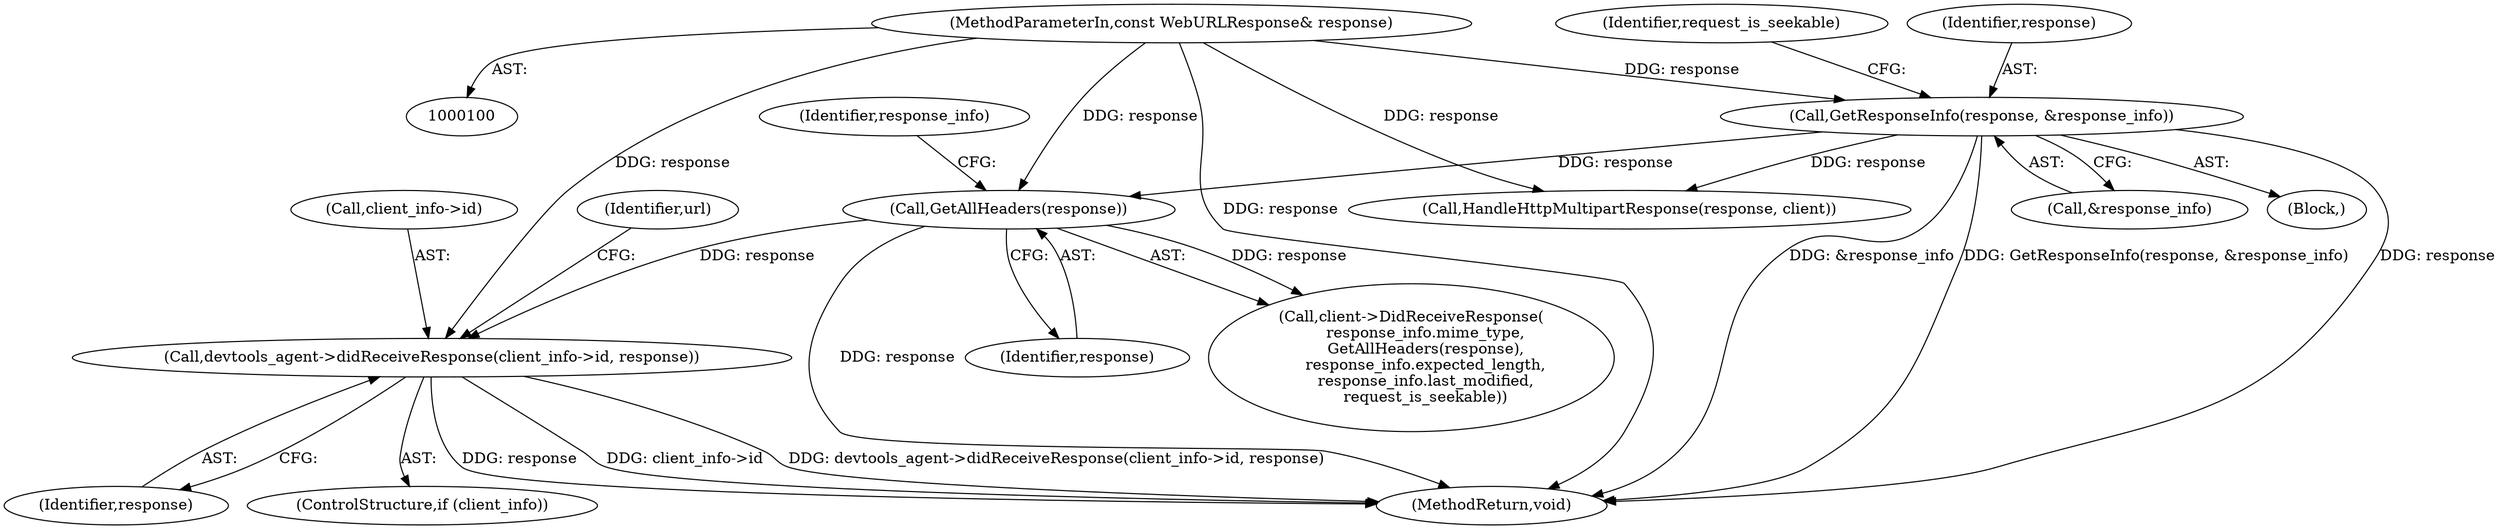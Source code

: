 digraph "0_Chrome_ea3d1d84be3d6f97bf50e76511c9e26af6895533_45@API" {
"1000236" [label="(Call,devtools_agent->didReceiveResponse(client_info->id, response))"];
"1000213" [label="(Call,GetAllHeaders(response))"];
"1000122" [label="(Call,GetResponseInfo(response, &response_info))"];
"1000102" [label="(MethodParameterIn,const WebURLResponse& response)"];
"1000103" [label="(Block,)"];
"1000128" [label="(Identifier,request_is_seekable)"];
"1000214" [label="(Identifier,response)"];
"1000243" [label="(Identifier,url)"];
"1000237" [label="(Call,client_info->id)"];
"1000124" [label="(Call,&response_info)"];
"1000213" [label="(Call,GetAllHeaders(response))"];
"1000123" [label="(Identifier,response)"];
"1000122" [label="(Call,GetResponseInfo(response, &response_info))"];
"1000216" [label="(Identifier,response_info)"];
"1000240" [label="(Identifier,response)"];
"1000234" [label="(ControlStructure,if (client_info))"];
"1000274" [label="(MethodReturn,void)"];
"1000209" [label="(Call,client->DidReceiveResponse(\n      response_info.mime_type,\n      GetAllHeaders(response),\n      response_info.expected_length,\n      response_info.last_modified,\n      request_is_seekable))"];
"1000102" [label="(MethodParameterIn,const WebURLResponse& response)"];
"1000236" [label="(Call,devtools_agent->didReceiveResponse(client_info->id, response))"];
"1000138" [label="(Call,HandleHttpMultipartResponse(response, client))"];
"1000236" -> "1000234"  [label="AST: "];
"1000236" -> "1000240"  [label="CFG: "];
"1000237" -> "1000236"  [label="AST: "];
"1000240" -> "1000236"  [label="AST: "];
"1000243" -> "1000236"  [label="CFG: "];
"1000236" -> "1000274"  [label="DDG: client_info->id"];
"1000236" -> "1000274"  [label="DDG: devtools_agent->didReceiveResponse(client_info->id, response)"];
"1000236" -> "1000274"  [label="DDG: response"];
"1000213" -> "1000236"  [label="DDG: response"];
"1000102" -> "1000236"  [label="DDG: response"];
"1000213" -> "1000209"  [label="AST: "];
"1000213" -> "1000214"  [label="CFG: "];
"1000214" -> "1000213"  [label="AST: "];
"1000216" -> "1000213"  [label="CFG: "];
"1000213" -> "1000274"  [label="DDG: response"];
"1000213" -> "1000209"  [label="DDG: response"];
"1000122" -> "1000213"  [label="DDG: response"];
"1000102" -> "1000213"  [label="DDG: response"];
"1000122" -> "1000103"  [label="AST: "];
"1000122" -> "1000124"  [label="CFG: "];
"1000123" -> "1000122"  [label="AST: "];
"1000124" -> "1000122"  [label="AST: "];
"1000128" -> "1000122"  [label="CFG: "];
"1000122" -> "1000274"  [label="DDG: response"];
"1000122" -> "1000274"  [label="DDG: GetResponseInfo(response, &response_info)"];
"1000122" -> "1000274"  [label="DDG: &response_info"];
"1000102" -> "1000122"  [label="DDG: response"];
"1000122" -> "1000138"  [label="DDG: response"];
"1000102" -> "1000100"  [label="AST: "];
"1000102" -> "1000274"  [label="DDG: response"];
"1000102" -> "1000138"  [label="DDG: response"];
}
